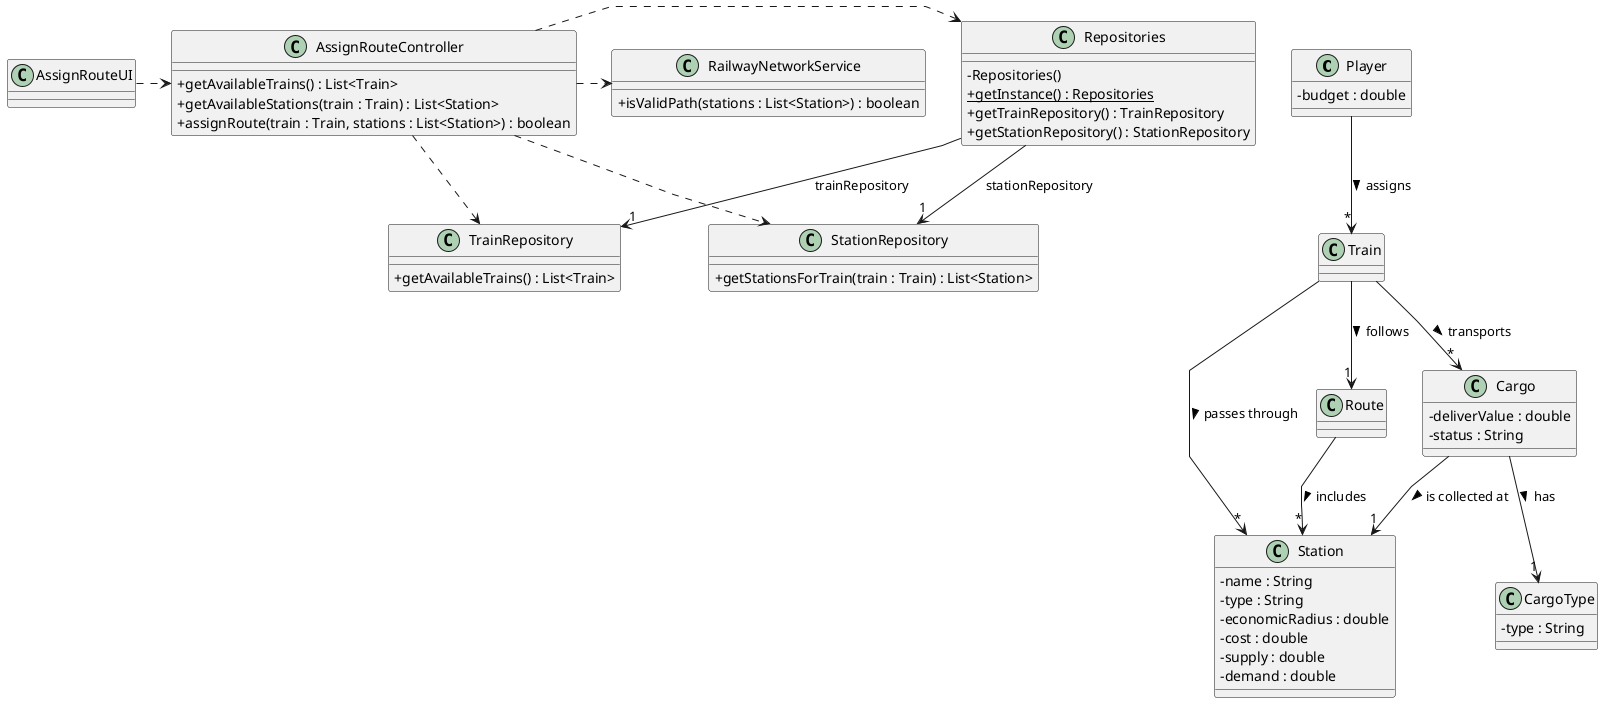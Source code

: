@startuml
skinparam packageStyle rectangle
skinparam shadowing false
skinparam linetype polyline
skinparam classAttributeIconSize 0

class Player {
    - budget : double
}

class AssignRouteUI {
}

class AssignRouteController {
    + getAvailableTrains() : List<Train>
    + getAvailableStations(train : Train) : List<Station>
    + assignRoute(train : Train, stations : List<Station>) : boolean
}

class Repositories {
    - Repositories()
    + {static} getInstance() : Repositories
    + getTrainRepository() : TrainRepository
    + getStationRepository() : StationRepository
}

class TrainRepository {
    + getAvailableTrains() : List<Train>
}

class StationRepository {
    + getStationsForTrain(train : Train) : List<Station>
}

class RailwayNetworkService {
    + isValidPath(stations : List<Station>) : boolean
}

class Train {
}

class Station {
    - name : String
    - type : String
    - economicRadius : double
    - cost : double
    - supply : double
    - demand : double
}

class Route {
}

class Cargo {
    - deliverValue : double
    - status : String
}

class CargoType {
    - type : String
}

Player --> "*" Train : assigns >
Train --> "*" Cargo : transports >
Route --> "*" Station : includes >
Cargo --> "1" Station : is collected at >
Cargo --> "1" CargoType : has >
Train --> "*" Station : passes through >
Train --> "1" Route : follows >

AssignRouteUI .> AssignRouteController
AssignRouteController .> Repositories
AssignRouteController .> TrainRepository
AssignRouteController .> StationRepository
AssignRouteController .> RailwayNetworkService
Repositories --> "1" TrainRepository : trainRepository
Repositories --> "1" StationRepository : stationRepository

@enduml
